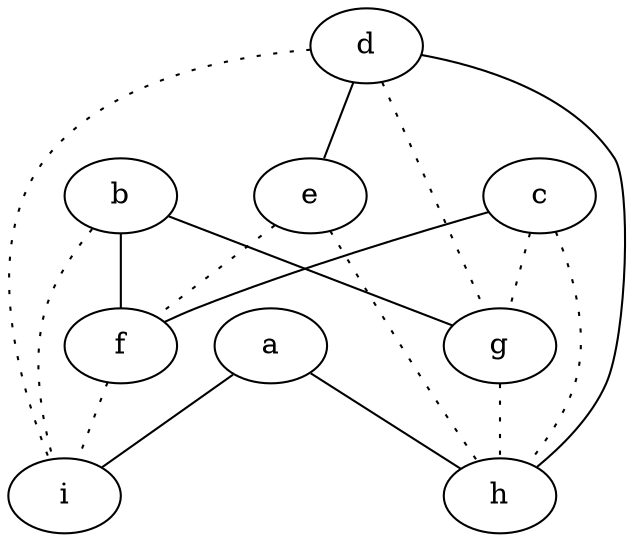 graph {
a -- h;
a -- i;
b -- f;
b -- g;
b -- i [style=dotted];
c -- f;
c -- g [style=dotted];
c -- h [style=dotted];
d -- e;
d -- g [style=dotted];
d -- h;
d -- i [style=dotted];
e -- f [style=dotted];
e -- h [style=dotted];
f -- i [style=dotted];
g -- h [style=dotted];
}
